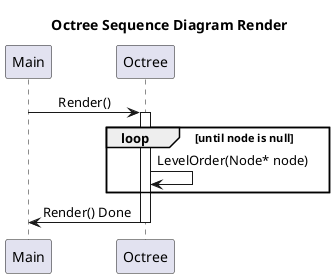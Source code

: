 @startuml a
title Octree Sequence Diagram Render

skinparam SequenceMessageAlignment center

Main -> Octree : Render()
activate Octree

loop until node is null
    Octree -> Octree : LevelOrder(Node* node)
end

Octree -> Main : Render() Done
deactivate Octree

@enduml

